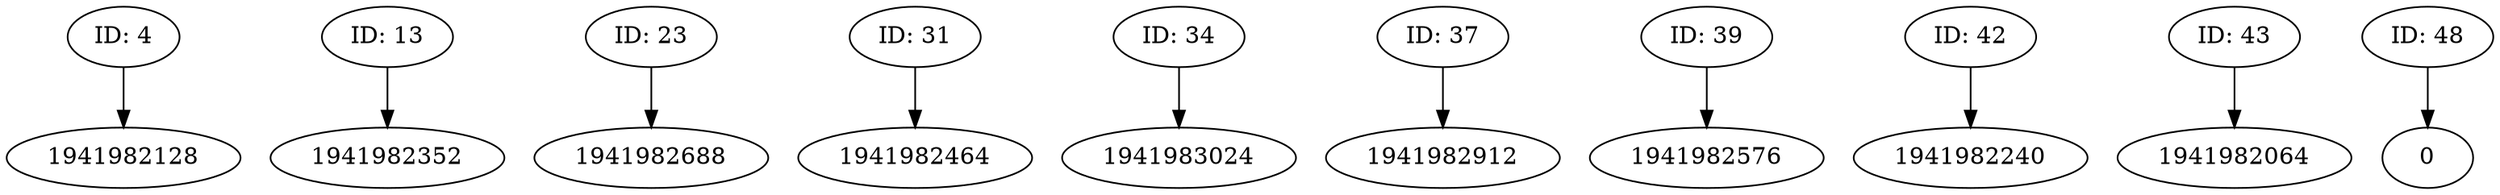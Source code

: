 digraph tring_graph {
	<ID: 4>: 1941982800 -> 1941982128;
	<ID: 13>: 1941982128 -> 1941982352;
	<ID: 23>: 1941982352 -> 1941982688;
	<ID: 31>: 1941982688 -> 1941982464;
	<ID: 34>: 1941982464 -> 1941983024;
	<ID: 37>: 1941983024 -> 1941982912;
	<ID: 39>: 1941982912 -> 1941982576;
	<ID: 42>: 1941982576 -> 1941982240;
	<ID: 43>: 1941982240 -> 1941982064;
	<ID: 48>: 1941982064 -> 0;
}
